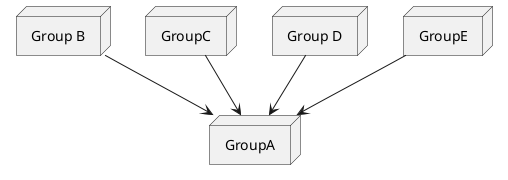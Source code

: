 {
  "sha1": "5a4b1s9w1jcx6zqrhvzs0o5b1urx9om",
  "insertion": {
    "when": "2024-05-30T20:48:20.698Z",
    "url": "https://forum.plantuml.net/10119/unable-to-refer-to-groups-with-spaces-using-square-brackets",
    "user": "plantuml@gmail.com"
  }
}
@startuml
node GroupA
node "Group B" {
}
node GroupC {
}
node GroupD as "Group D"
node GroupE

[Group B] --> GroupA
GroupC --> GroupA
GroupD --> GroupA
[GroupE] --> GroupA
@enduml
